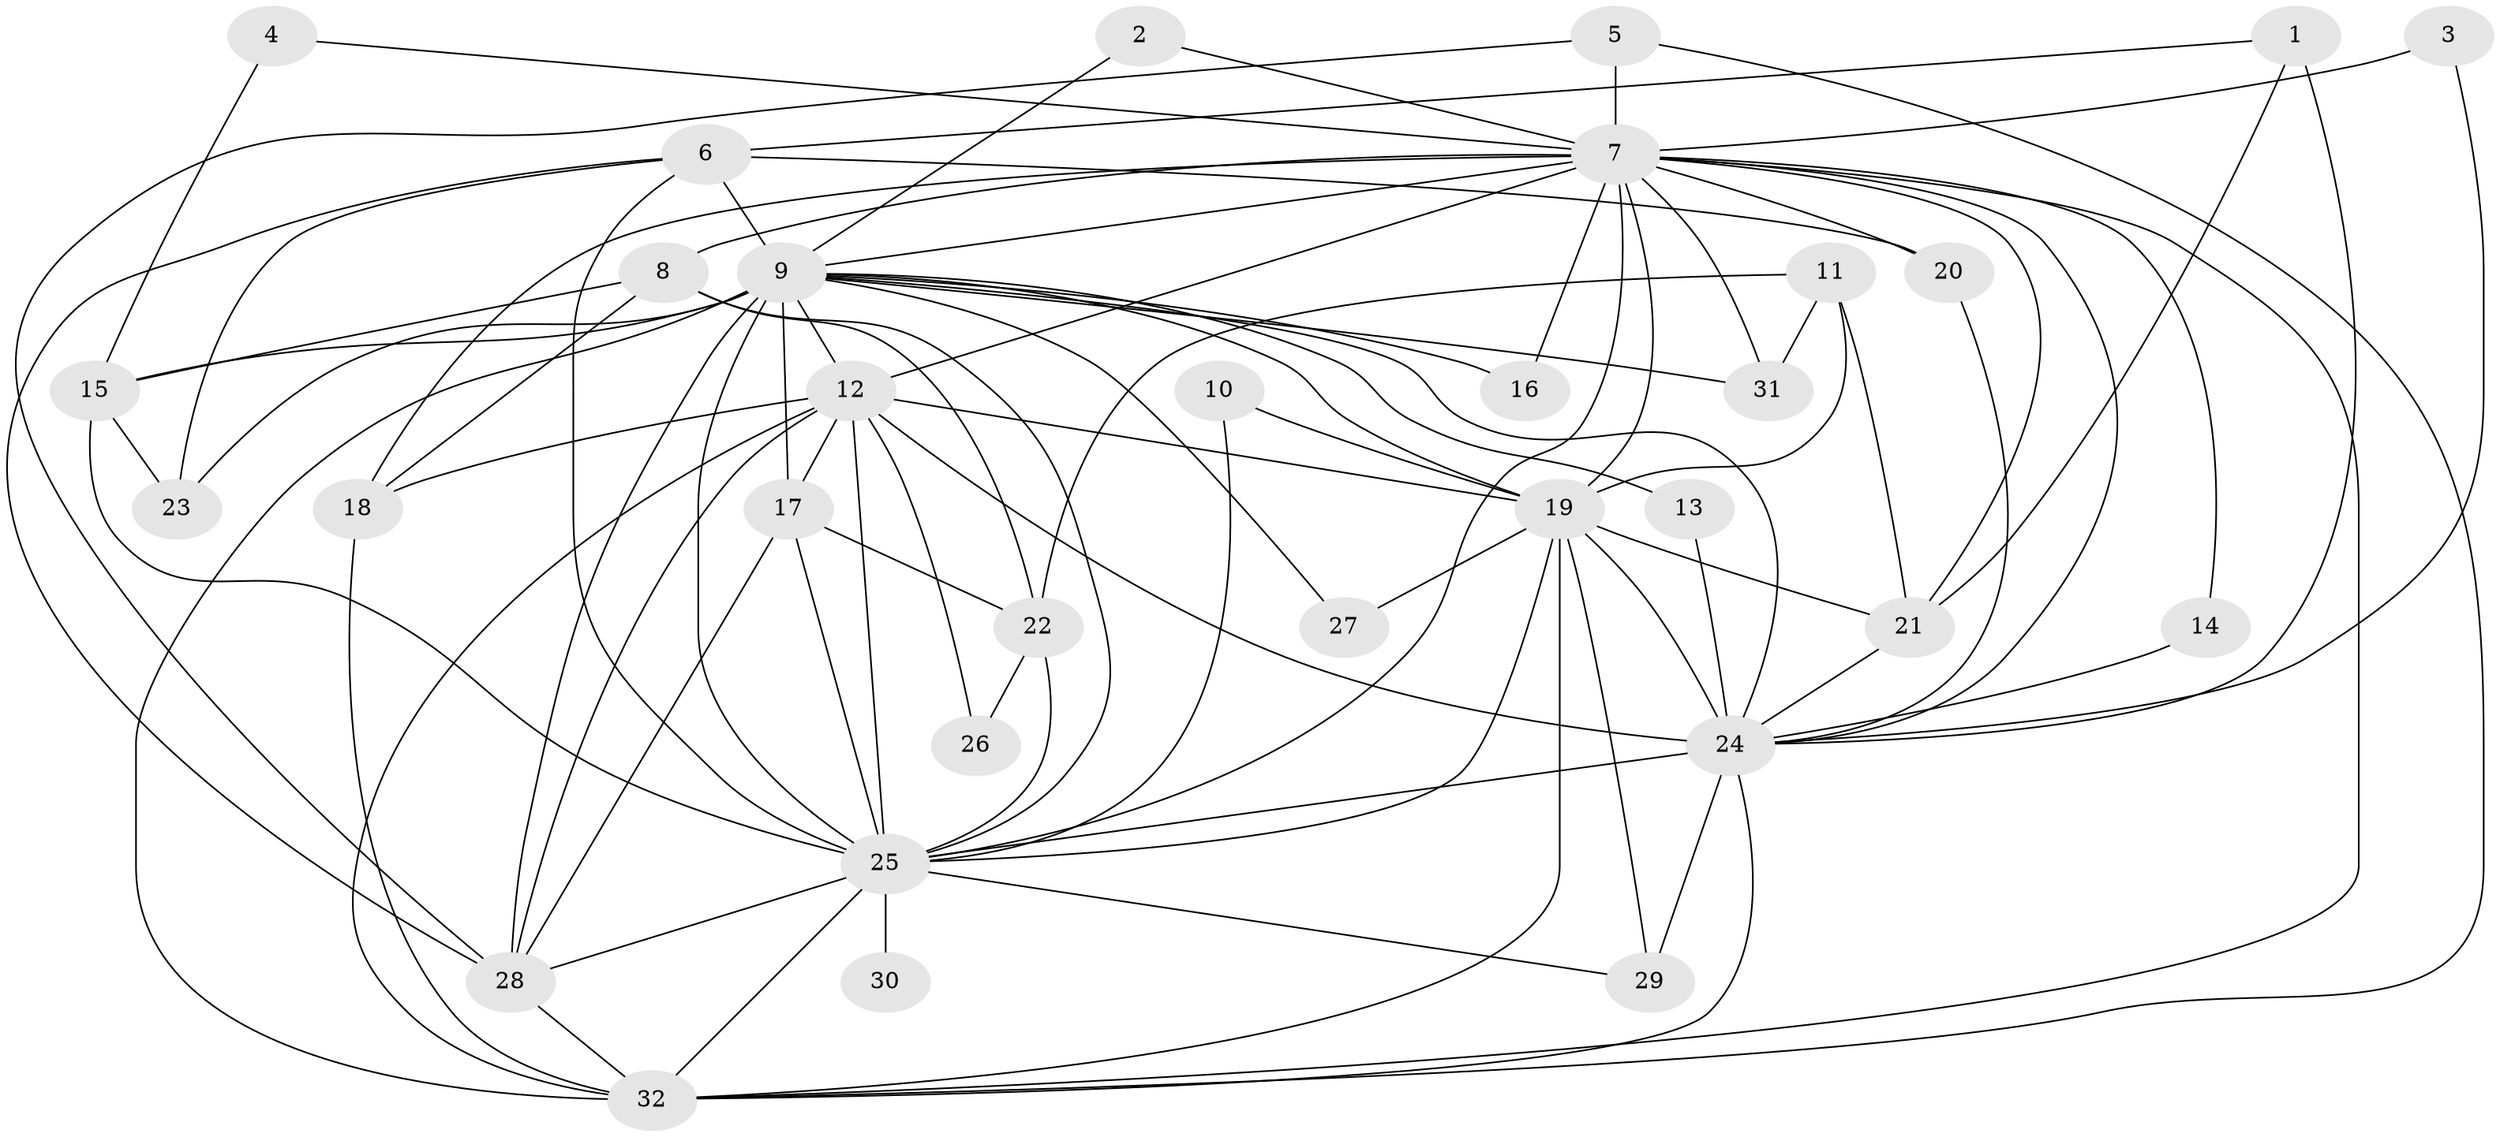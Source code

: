 // original degree distribution, {16: 0.01282051282051282, 13: 0.01282051282051282, 17: 0.02564102564102564, 19: 0.01282051282051282, 25: 0.01282051282051282, 12: 0.01282051282051282, 20: 0.02564102564102564, 21: 0.01282051282051282, 7: 0.038461538461538464, 3: 0.1282051282051282, 2: 0.6025641025641025, 4: 0.05128205128205128, 5: 0.038461538461538464, 6: 0.01282051282051282}
// Generated by graph-tools (version 1.1) at 2025/36/03/04/25 23:36:38]
// undirected, 32 vertices, 87 edges
graph export_dot {
  node [color=gray90,style=filled];
  1;
  2;
  3;
  4;
  5;
  6;
  7;
  8;
  9;
  10;
  11;
  12;
  13;
  14;
  15;
  16;
  17;
  18;
  19;
  20;
  21;
  22;
  23;
  24;
  25;
  26;
  27;
  28;
  29;
  30;
  31;
  32;
  1 -- 6 [weight=1.0];
  1 -- 21 [weight=1.0];
  1 -- 24 [weight=1.0];
  2 -- 7 [weight=1.0];
  2 -- 9 [weight=1.0];
  3 -- 7 [weight=1.0];
  3 -- 24 [weight=1.0];
  4 -- 7 [weight=1.0];
  4 -- 15 [weight=1.0];
  5 -- 7 [weight=1.0];
  5 -- 28 [weight=1.0];
  5 -- 32 [weight=1.0];
  6 -- 9 [weight=1.0];
  6 -- 20 [weight=2.0];
  6 -- 23 [weight=1.0];
  6 -- 25 [weight=2.0];
  6 -- 28 [weight=1.0];
  7 -- 8 [weight=1.0];
  7 -- 9 [weight=3.0];
  7 -- 12 [weight=2.0];
  7 -- 14 [weight=1.0];
  7 -- 16 [weight=1.0];
  7 -- 18 [weight=1.0];
  7 -- 19 [weight=1.0];
  7 -- 20 [weight=1.0];
  7 -- 21 [weight=1.0];
  7 -- 24 [weight=1.0];
  7 -- 25 [weight=4.0];
  7 -- 31 [weight=1.0];
  7 -- 32 [weight=2.0];
  8 -- 15 [weight=1.0];
  8 -- 18 [weight=1.0];
  8 -- 22 [weight=1.0];
  8 -- 25 [weight=1.0];
  9 -- 12 [weight=2.0];
  9 -- 13 [weight=1.0];
  9 -- 15 [weight=2.0];
  9 -- 16 [weight=1.0];
  9 -- 17 [weight=2.0];
  9 -- 19 [weight=2.0];
  9 -- 23 [weight=1.0];
  9 -- 24 [weight=2.0];
  9 -- 25 [weight=6.0];
  9 -- 27 [weight=1.0];
  9 -- 28 [weight=1.0];
  9 -- 31 [weight=2.0];
  9 -- 32 [weight=5.0];
  10 -- 19 [weight=1.0];
  10 -- 25 [weight=2.0];
  11 -- 19 [weight=1.0];
  11 -- 21 [weight=1.0];
  11 -- 22 [weight=1.0];
  11 -- 31 [weight=1.0];
  12 -- 17 [weight=1.0];
  12 -- 18 [weight=1.0];
  12 -- 19 [weight=1.0];
  12 -- 24 [weight=1.0];
  12 -- 25 [weight=5.0];
  12 -- 26 [weight=1.0];
  12 -- 28 [weight=2.0];
  12 -- 32 [weight=1.0];
  13 -- 24 [weight=1.0];
  14 -- 24 [weight=1.0];
  15 -- 23 [weight=1.0];
  15 -- 25 [weight=2.0];
  17 -- 22 [weight=1.0];
  17 -- 25 [weight=1.0];
  17 -- 28 [weight=1.0];
  18 -- 32 [weight=1.0];
  19 -- 21 [weight=1.0];
  19 -- 24 [weight=4.0];
  19 -- 25 [weight=4.0];
  19 -- 27 [weight=1.0];
  19 -- 29 [weight=2.0];
  19 -- 32 [weight=1.0];
  20 -- 24 [weight=1.0];
  21 -- 24 [weight=1.0];
  22 -- 25 [weight=2.0];
  22 -- 26 [weight=1.0];
  24 -- 25 [weight=4.0];
  24 -- 29 [weight=1.0];
  24 -- 32 [weight=1.0];
  25 -- 28 [weight=1.0];
  25 -- 29 [weight=1.0];
  25 -- 30 [weight=1.0];
  25 -- 32 [weight=3.0];
  28 -- 32 [weight=1.0];
}
